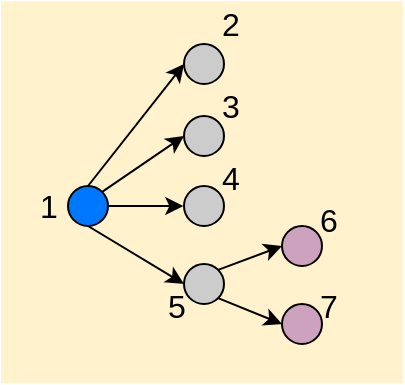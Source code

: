 <mxfile version="21.3.2" type="github">
  <diagram name="第 1 页" id="D-ba1vH4_tnDnjlppOdY">
    <mxGraphModel dx="1485" dy="401" grid="1" gridSize="10" guides="1" tooltips="1" connect="1" arrows="1" fold="1" page="1" pageScale="1" pageWidth="827" pageHeight="1169" math="0" shadow="0">
      <root>
        <mxCell id="0" />
        <mxCell id="1" parent="0" />
        <mxCell id="CFlJT9pcDAOOJLDctyzG-26" value="" style="swimlane;startSize=0;fontSize=16;strokeColor=#FFF2CC;fillColor=#FFFCE0;glass=1;fillStyle=auto;gradientColor=none;swimlaneFillColor=#FFF2CC;" vertex="1" parent="1">
          <mxGeometry x="-690" y="99" width="200" height="190" as="geometry" />
        </mxCell>
        <mxCell id="CFlJT9pcDAOOJLDctyzG-1" value="" style="ellipse;whiteSpace=wrap;html=1;aspect=fixed;fontSize=16;fillColor=#CCCCCC;" vertex="1" parent="1">
          <mxGeometry x="-599" y="230" width="20" height="20" as="geometry" />
        </mxCell>
        <mxCell id="CFlJT9pcDAOOJLDctyzG-2" value="" style="ellipse;whiteSpace=wrap;html=1;aspect=fixed;fontSize=16;fillColor=#CCCCCC;" vertex="1" parent="1">
          <mxGeometry x="-599" y="120" width="20" height="20" as="geometry" />
        </mxCell>
        <mxCell id="CFlJT9pcDAOOJLDctyzG-3" value="4" style="text;html=1;strokeColor=none;fillColor=none;align=center;verticalAlign=middle;whiteSpace=wrap;rounded=0;fontSize=16;" vertex="1" parent="1">
          <mxGeometry x="-589" y="176" width="27" height="21" as="geometry" />
        </mxCell>
        <mxCell id="CFlJT9pcDAOOJLDctyzG-4" value="1" style="text;html=1;strokeColor=none;fillColor=none;align=center;verticalAlign=middle;whiteSpace=wrap;rounded=0;fontSize=16;" vertex="1" parent="1">
          <mxGeometry x="-680" y="190" width="27" height="21" as="geometry" />
        </mxCell>
        <mxCell id="CFlJT9pcDAOOJLDctyzG-5" style="edgeStyle=none;curved=1;rounded=0;orthogonalLoop=1;jettySize=auto;html=1;exitX=0.5;exitY=0;exitDx=0;exitDy=0;entryX=0;entryY=0.5;entryDx=0;entryDy=0;fontSize=12;startSize=8;endSize=6;" edge="1" parent="1" source="CFlJT9pcDAOOJLDctyzG-8" target="CFlJT9pcDAOOJLDctyzG-2">
          <mxGeometry relative="1" as="geometry" />
        </mxCell>
        <mxCell id="CFlJT9pcDAOOJLDctyzG-6" style="edgeStyle=none;curved=1;rounded=0;orthogonalLoop=1;jettySize=auto;html=1;exitX=1;exitY=0.5;exitDx=0;exitDy=0;fontSize=12;startSize=8;endSize=6;" edge="1" parent="1" source="CFlJT9pcDAOOJLDctyzG-8">
          <mxGeometry relative="1" as="geometry">
            <mxPoint x="-599.333" y="201" as="targetPoint" />
          </mxGeometry>
        </mxCell>
        <mxCell id="CFlJT9pcDAOOJLDctyzG-7" style="edgeStyle=none;curved=1;rounded=0;orthogonalLoop=1;jettySize=auto;html=1;exitX=0.5;exitY=1;exitDx=0;exitDy=0;entryX=0;entryY=0.5;entryDx=0;entryDy=0;fontSize=12;startSize=8;endSize=6;" edge="1" parent="1" source="CFlJT9pcDAOOJLDctyzG-8" target="CFlJT9pcDAOOJLDctyzG-1">
          <mxGeometry relative="1" as="geometry" />
        </mxCell>
        <mxCell id="CFlJT9pcDAOOJLDctyzG-8" value="" style="ellipse;whiteSpace=wrap;html=1;aspect=fixed;fontSize=16;fillColor=#0077FF;" vertex="1" parent="1">
          <mxGeometry x="-657" y="191" width="20" height="20" as="geometry" />
        </mxCell>
        <mxCell id="CFlJT9pcDAOOJLDctyzG-9" value="" style="ellipse;whiteSpace=wrap;html=1;aspect=fixed;fontSize=16;fillColor=#CCCCCC;" vertex="1" parent="1">
          <mxGeometry x="-599" y="191" width="20" height="20" as="geometry" />
        </mxCell>
        <mxCell id="CFlJT9pcDAOOJLDctyzG-10" value="" style="ellipse;whiteSpace=wrap;html=1;aspect=fixed;fontSize=16;fillColor=#CCCCCC;" vertex="1" parent="1">
          <mxGeometry x="-599" y="156" width="20" height="20" as="geometry" />
        </mxCell>
        <mxCell id="CFlJT9pcDAOOJLDctyzG-13" value="" style="endArrow=classic;html=1;rounded=0;exitX=1;exitY=0;exitDx=0;exitDy=0;entryX=0;entryY=0.5;entryDx=0;entryDy=0;" edge="1" parent="1" source="CFlJT9pcDAOOJLDctyzG-8" target="CFlJT9pcDAOOJLDctyzG-10">
          <mxGeometry width="50" height="50" relative="1" as="geometry">
            <mxPoint x="-360" y="360" as="sourcePoint" />
            <mxPoint x="-310" y="310" as="targetPoint" />
          </mxGeometry>
        </mxCell>
        <mxCell id="CFlJT9pcDAOOJLDctyzG-14" value="3" style="text;html=1;strokeColor=none;fillColor=none;align=center;verticalAlign=middle;whiteSpace=wrap;rounded=0;fontSize=16;" vertex="1" parent="1">
          <mxGeometry x="-589" y="140" width="27" height="21" as="geometry" />
        </mxCell>
        <mxCell id="CFlJT9pcDAOOJLDctyzG-15" value="2" style="text;html=1;strokeColor=none;fillColor=none;align=center;verticalAlign=middle;whiteSpace=wrap;rounded=0;fontSize=16;" vertex="1" parent="1">
          <mxGeometry x="-589" y="99" width="27" height="21" as="geometry" />
        </mxCell>
        <mxCell id="CFlJT9pcDAOOJLDctyzG-16" value="5" style="text;html=1;strokeColor=none;fillColor=none;align=center;verticalAlign=middle;whiteSpace=wrap;rounded=0;fontSize=16;" vertex="1" parent="1">
          <mxGeometry x="-616" y="240" width="27" height="21" as="geometry" />
        </mxCell>
        <mxCell id="CFlJT9pcDAOOJLDctyzG-17" value="" style="ellipse;whiteSpace=wrap;html=1;aspect=fixed;fontSize=16;fillColor=#CDA2BE;" vertex="1" parent="1">
          <mxGeometry x="-550" y="211" width="20" height="20" as="geometry" />
        </mxCell>
        <mxCell id="CFlJT9pcDAOOJLDctyzG-18" value="" style="ellipse;whiteSpace=wrap;html=1;aspect=fixed;fontSize=16;fillColor=#CDA2BE;" vertex="1" parent="1">
          <mxGeometry x="-550" y="250" width="20" height="20" as="geometry" />
        </mxCell>
        <mxCell id="CFlJT9pcDAOOJLDctyzG-20" value="" style="endArrow=classic;html=1;rounded=0;exitX=1;exitY=0;exitDx=0;exitDy=0;entryX=0;entryY=0.5;entryDx=0;entryDy=0;" edge="1" parent="1" source="CFlJT9pcDAOOJLDctyzG-1" target="CFlJT9pcDAOOJLDctyzG-17">
          <mxGeometry width="50" height="50" relative="1" as="geometry">
            <mxPoint x="-430" y="200" as="sourcePoint" />
            <mxPoint x="-550" y="220" as="targetPoint" />
          </mxGeometry>
        </mxCell>
        <mxCell id="CFlJT9pcDAOOJLDctyzG-23" value="" style="endArrow=classic;html=1;rounded=0;exitX=1;exitY=1;exitDx=0;exitDy=0;entryX=0;entryY=0.5;entryDx=0;entryDy=0;" edge="1" parent="1" source="CFlJT9pcDAOOJLDctyzG-1" target="CFlJT9pcDAOOJLDctyzG-18">
          <mxGeometry width="50" height="50" relative="1" as="geometry">
            <mxPoint x="-390" y="240" as="sourcePoint" />
            <mxPoint x="-340" y="190" as="targetPoint" />
          </mxGeometry>
        </mxCell>
        <mxCell id="CFlJT9pcDAOOJLDctyzG-24" value="6" style="text;html=1;strokeColor=none;fillColor=none;align=center;verticalAlign=middle;whiteSpace=wrap;rounded=0;fontSize=16;" vertex="1" parent="1">
          <mxGeometry x="-540" y="197" width="27" height="21" as="geometry" />
        </mxCell>
        <mxCell id="CFlJT9pcDAOOJLDctyzG-25" value="7" style="text;html=1;strokeColor=none;fillColor=none;align=center;verticalAlign=middle;whiteSpace=wrap;rounded=0;fontSize=16;" vertex="1" parent="1">
          <mxGeometry x="-540" y="240" width="27" height="21" as="geometry" />
        </mxCell>
      </root>
    </mxGraphModel>
  </diagram>
</mxfile>
